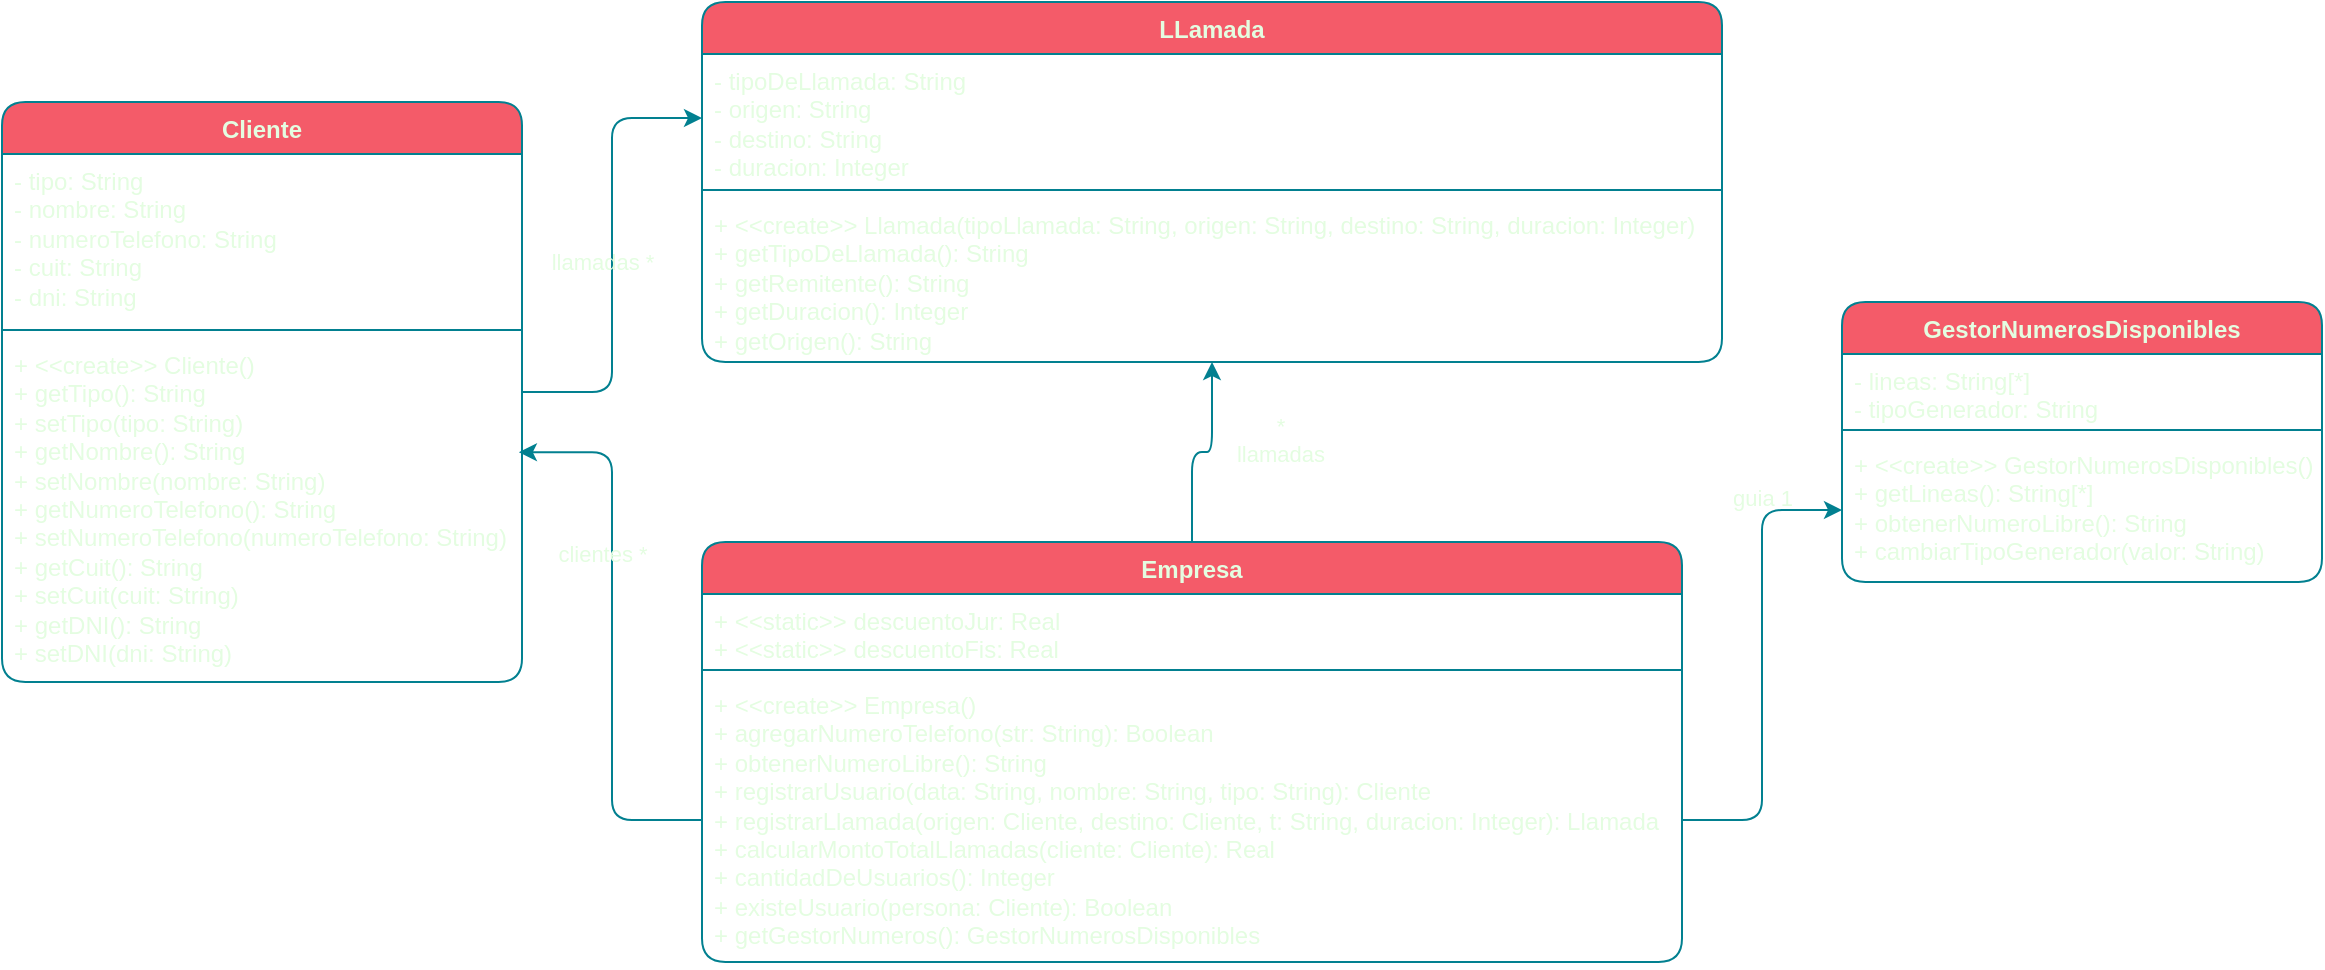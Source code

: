 <mxfile version="24.0.4" type="device">
  <diagram name="Página-1" id="Vc7K25QVhXNCTd2zwa-w">
    <mxGraphModel dx="1093" dy="678" grid="1" gridSize="10" guides="1" tooltips="1" connect="1" arrows="1" fold="1" page="1" pageScale="1" pageWidth="827" pageHeight="1169" math="0" shadow="0">
      <root>
        <mxCell id="0" />
        <mxCell id="1" parent="0" />
        <mxCell id="bUEpOwavOAWjI7adcyKG-37" style="edgeStyle=orthogonalEdgeStyle;rounded=1;orthogonalLoop=1;jettySize=auto;html=1;entryX=0;entryY=0.5;entryDx=0;entryDy=0;labelBackgroundColor=none;strokeColor=#028090;fontColor=default;" parent="1" source="bUEpOwavOAWjI7adcyKG-21" target="bUEpOwavOAWjI7adcyKG-34" edge="1">
          <mxGeometry relative="1" as="geometry" />
        </mxCell>
        <mxCell id="bUEpOwavOAWjI7adcyKG-38" value="llamadas *" style="edgeLabel;html=1;align=center;verticalAlign=middle;resizable=0;points=[];labelBackgroundColor=none;fontColor=#E4FDE1;rounded=1;" parent="bUEpOwavOAWjI7adcyKG-37" vertex="1" connectable="0">
          <mxGeometry x="0.455" relative="1" as="geometry">
            <mxPoint x="-5" y="55" as="offset" />
          </mxGeometry>
        </mxCell>
        <mxCell id="bUEpOwavOAWjI7adcyKG-21" value="Cliente" style="swimlane;fontStyle=1;align=center;verticalAlign=top;childLayout=stackLayout;horizontal=1;startSize=26;horizontalStack=0;resizeParent=1;resizeParentMax=0;resizeLast=0;collapsible=1;marginBottom=0;whiteSpace=wrap;html=1;labelBackgroundColor=none;fillColor=#F45B69;strokeColor=#028090;fontColor=#E4FDE1;rounded=1;" parent="1" vertex="1">
          <mxGeometry x="70" y="90" width="260" height="290" as="geometry" />
        </mxCell>
        <mxCell id="bUEpOwavOAWjI7adcyKG-22" value="- tipo: String&lt;div&gt;- nombre: String&lt;/div&gt;&lt;div&gt;- numeroTelefono: String&lt;/div&gt;&lt;div&gt;- cuit: String&lt;/div&gt;&lt;div&gt;- dni: String&lt;/div&gt;" style="text;strokeColor=none;fillColor=none;align=left;verticalAlign=top;spacingLeft=4;spacingRight=4;overflow=hidden;rotatable=0;points=[[0,0.5],[1,0.5]];portConstraint=eastwest;whiteSpace=wrap;html=1;labelBackgroundColor=none;fontColor=#E4FDE1;rounded=1;" parent="bUEpOwavOAWjI7adcyKG-21" vertex="1">
          <mxGeometry y="26" width="260" height="84" as="geometry" />
        </mxCell>
        <mxCell id="bUEpOwavOAWjI7adcyKG-23" value="" style="line;strokeWidth=1;fillColor=none;align=left;verticalAlign=middle;spacingTop=-1;spacingLeft=3;spacingRight=3;rotatable=0;labelPosition=right;points=[];portConstraint=eastwest;strokeColor=#028090;labelBackgroundColor=none;fontColor=#E4FDE1;rounded=1;" parent="bUEpOwavOAWjI7adcyKG-21" vertex="1">
          <mxGeometry y="110" width="260" height="8" as="geometry" />
        </mxCell>
        <mxCell id="bUEpOwavOAWjI7adcyKG-24" value="+ &amp;lt;&amp;lt;create&amp;gt;&amp;gt; Cliente()&lt;div&gt;+ getTipo(): String&lt;/div&gt;&lt;div&gt;+ setTipo(tipo: String)&lt;/div&gt;&lt;div&gt;+ getNombre(): String&lt;/div&gt;&lt;div&gt;&lt;span style=&quot;background-color: initial;&quot;&gt;+ setNombre(nombre: String)&lt;/span&gt;&lt;/div&gt;&lt;div&gt;+ getNumeroTelefono(): String&lt;/div&gt;&lt;div&gt;&lt;span style=&quot;background-color: initial;&quot;&gt;+ setNumeroTelefono(numeroTelefono: String)&lt;/span&gt;&lt;/div&gt;&lt;div&gt;+ getCuit(): String&lt;/div&gt;&lt;div&gt;&lt;span style=&quot;background-color: initial;&quot;&gt;+ setCuit(cuit: String)&lt;/span&gt;&lt;/div&gt;&lt;div&gt;+ getDNI(): String&lt;/div&gt;&lt;div&gt;&lt;span style=&quot;background-color: initial;&quot;&gt;+ setDNI(dni: String)&lt;/span&gt;&amp;nbsp;&lt;/div&gt;" style="text;strokeColor=none;fillColor=none;align=left;verticalAlign=top;spacingLeft=4;spacingRight=4;overflow=hidden;rotatable=0;points=[[0,0.5],[1,0.5]];portConstraint=eastwest;whiteSpace=wrap;html=1;labelBackgroundColor=none;fontColor=#E4FDE1;rounded=1;" parent="bUEpOwavOAWjI7adcyKG-21" vertex="1">
          <mxGeometry y="118" width="260" height="172" as="geometry" />
        </mxCell>
        <mxCell id="QxHfUo-zFuEqobTyTXvp-1" style="edgeStyle=orthogonalEdgeStyle;rounded=1;orthogonalLoop=1;jettySize=auto;html=1;labelBackgroundColor=none;strokeColor=#028090;fontColor=default;" edge="1" parent="1" source="bUEpOwavOAWjI7adcyKG-25" target="bUEpOwavOAWjI7adcyKG-33">
          <mxGeometry relative="1" as="geometry" />
        </mxCell>
        <mxCell id="QxHfUo-zFuEqobTyTXvp-2" value="&lt;div&gt;*&lt;/div&gt;llamadas" style="edgeLabel;html=1;align=center;verticalAlign=middle;resizable=0;points=[];labelBackgroundColor=none;fontColor=#E4FDE1;rounded=1;" vertex="1" connectable="0" parent="QxHfUo-zFuEqobTyTXvp-1">
          <mxGeometry x="0.22" y="1" relative="1" as="geometry">
            <mxPoint x="35" as="offset" />
          </mxGeometry>
        </mxCell>
        <mxCell id="bUEpOwavOAWjI7adcyKG-25" value="Empresa" style="swimlane;fontStyle=1;align=center;verticalAlign=top;childLayout=stackLayout;horizontal=1;startSize=26;horizontalStack=0;resizeParent=1;resizeParentMax=0;resizeLast=0;collapsible=1;marginBottom=0;whiteSpace=wrap;html=1;labelBackgroundColor=none;fillColor=#F45B69;strokeColor=#028090;fontColor=#E4FDE1;rounded=1;" parent="1" vertex="1">
          <mxGeometry x="420" y="310" width="490" height="210" as="geometry" />
        </mxCell>
        <mxCell id="bUEpOwavOAWjI7adcyKG-26" value="+ &amp;lt;&amp;lt;static&amp;gt;&amp;gt; descuentoJur: Real&lt;div&gt;+ &amp;lt;&amp;lt;static&amp;gt;&amp;gt; descuentoFis: Real&amp;nbsp;&lt;/div&gt;" style="text;strokeColor=none;fillColor=none;align=left;verticalAlign=top;spacingLeft=4;spacingRight=4;overflow=hidden;rotatable=0;points=[[0,0.5],[1,0.5]];portConstraint=eastwest;whiteSpace=wrap;html=1;labelBackgroundColor=none;fontColor=#E4FDE1;rounded=1;" parent="bUEpOwavOAWjI7adcyKG-25" vertex="1">
          <mxGeometry y="26" width="490" height="34" as="geometry" />
        </mxCell>
        <mxCell id="bUEpOwavOAWjI7adcyKG-27" value="" style="line;strokeWidth=1;fillColor=none;align=left;verticalAlign=middle;spacingTop=-1;spacingLeft=3;spacingRight=3;rotatable=0;labelPosition=right;points=[];portConstraint=eastwest;strokeColor=#028090;labelBackgroundColor=none;fontColor=#E4FDE1;rounded=1;" parent="bUEpOwavOAWjI7adcyKG-25" vertex="1">
          <mxGeometry y="60" width="490" height="8" as="geometry" />
        </mxCell>
        <mxCell id="bUEpOwavOAWjI7adcyKG-28" value="+ &amp;lt;&amp;lt;create&amp;gt;&amp;gt; Empresa()&lt;div&gt;+ agregarNumeroTelefono(str: String): Boolean&lt;/div&gt;&lt;div&gt;+ obtenerNumeroLibre(): String&lt;/div&gt;&lt;div&gt;+ registrarUsuario(data: String, nombre: String, tipo: String): Cliente&lt;/div&gt;&lt;div&gt;+ registrarLlamada(origen: Cliente, destino: Cliente, t: String, duracion: Integer): Llamada&lt;/div&gt;&lt;div&gt;+ calcularMontoTotalLlamadas(cliente: Cliente): Real&lt;/div&gt;&lt;div&gt;+ cantidadDeUsuarios(): Integer&lt;/div&gt;&lt;div&gt;+ existeUsuario(persona: Cliente): Boolean&lt;/div&gt;&lt;div&gt;+ getGestorNumeros(): GestorNumerosDisponibles&lt;/div&gt;&lt;div&gt;&lt;br&gt;&lt;/div&gt;" style="text;strokeColor=none;fillColor=none;align=left;verticalAlign=top;spacingLeft=4;spacingRight=4;overflow=hidden;rotatable=0;points=[[0,0.5],[1,0.5]];portConstraint=eastwest;whiteSpace=wrap;html=1;labelBackgroundColor=none;fontColor=#E4FDE1;rounded=1;" parent="bUEpOwavOAWjI7adcyKG-25" vertex="1">
          <mxGeometry y="68" width="490" height="142" as="geometry" />
        </mxCell>
        <mxCell id="bUEpOwavOAWjI7adcyKG-29" value="GestorNumerosDisponibles" style="swimlane;fontStyle=1;align=center;verticalAlign=top;childLayout=stackLayout;horizontal=1;startSize=26;horizontalStack=0;resizeParent=1;resizeParentMax=0;resizeLast=0;collapsible=1;marginBottom=0;whiteSpace=wrap;html=1;labelBackgroundColor=none;fillColor=#F45B69;strokeColor=#028090;fontColor=#E4FDE1;rounded=1;" parent="1" vertex="1">
          <mxGeometry x="990" y="190" width="240" height="140" as="geometry" />
        </mxCell>
        <mxCell id="bUEpOwavOAWjI7adcyKG-30" value="- lineas: String[*]&lt;div&gt;- tipoGenerador: String&lt;/div&gt;" style="text;strokeColor=none;fillColor=none;align=left;verticalAlign=top;spacingLeft=4;spacingRight=4;overflow=hidden;rotatable=0;points=[[0,0.5],[1,0.5]];portConstraint=eastwest;whiteSpace=wrap;html=1;labelBackgroundColor=none;fontColor=#E4FDE1;rounded=1;" parent="bUEpOwavOAWjI7adcyKG-29" vertex="1">
          <mxGeometry y="26" width="240" height="34" as="geometry" />
        </mxCell>
        <mxCell id="bUEpOwavOAWjI7adcyKG-31" value="" style="line;strokeWidth=1;fillColor=none;align=left;verticalAlign=middle;spacingTop=-1;spacingLeft=3;spacingRight=3;rotatable=0;labelPosition=right;points=[];portConstraint=eastwest;strokeColor=#028090;labelBackgroundColor=none;fontColor=#E4FDE1;rounded=1;" parent="bUEpOwavOAWjI7adcyKG-29" vertex="1">
          <mxGeometry y="60" width="240" height="8" as="geometry" />
        </mxCell>
        <mxCell id="bUEpOwavOAWjI7adcyKG-32" value="+ &amp;lt;&amp;lt;create&amp;gt;&amp;gt; GestorNumerosDisponibles()&lt;div&gt;+ getLineas(): String[*]&lt;/div&gt;&lt;div&gt;+ obtenerNumeroLibre(): String&lt;/div&gt;&lt;div&gt;+ cambiarTipoGenerador(valor: String)&lt;/div&gt;" style="text;strokeColor=none;fillColor=none;align=left;verticalAlign=top;spacingLeft=4;spacingRight=4;overflow=hidden;rotatable=0;points=[[0,0.5],[1,0.5]];portConstraint=eastwest;whiteSpace=wrap;html=1;labelBackgroundColor=none;fontColor=#E4FDE1;rounded=1;" parent="bUEpOwavOAWjI7adcyKG-29" vertex="1">
          <mxGeometry y="68" width="240" height="72" as="geometry" />
        </mxCell>
        <mxCell id="bUEpOwavOAWjI7adcyKG-33" value="LLamada" style="swimlane;fontStyle=1;align=center;verticalAlign=top;childLayout=stackLayout;horizontal=1;startSize=26;horizontalStack=0;resizeParent=1;resizeParentMax=0;resizeLast=0;collapsible=1;marginBottom=0;whiteSpace=wrap;html=1;labelBackgroundColor=none;fillColor=#F45B69;strokeColor=#028090;fontColor=#E4FDE1;rounded=1;" parent="1" vertex="1">
          <mxGeometry x="420" y="40" width="510" height="180" as="geometry" />
        </mxCell>
        <mxCell id="bUEpOwavOAWjI7adcyKG-34" value="- tipoDeLlamada: String&lt;div&gt;- origen: String&lt;/div&gt;&lt;div&gt;- destino: String&lt;/div&gt;&lt;div&gt;- duracion: Integer&lt;/div&gt;" style="text;strokeColor=none;fillColor=none;align=left;verticalAlign=top;spacingLeft=4;spacingRight=4;overflow=hidden;rotatable=0;points=[[0,0.5],[1,0.5]];portConstraint=eastwest;whiteSpace=wrap;html=1;labelBackgroundColor=none;fontColor=#E4FDE1;rounded=1;" parent="bUEpOwavOAWjI7adcyKG-33" vertex="1">
          <mxGeometry y="26" width="510" height="64" as="geometry" />
        </mxCell>
        <mxCell id="bUEpOwavOAWjI7adcyKG-35" value="" style="line;strokeWidth=1;fillColor=none;align=left;verticalAlign=middle;spacingTop=-1;spacingLeft=3;spacingRight=3;rotatable=0;labelPosition=right;points=[];portConstraint=eastwest;strokeColor=#028090;labelBackgroundColor=none;fontColor=#E4FDE1;rounded=1;" parent="bUEpOwavOAWjI7adcyKG-33" vertex="1">
          <mxGeometry y="90" width="510" height="8" as="geometry" />
        </mxCell>
        <mxCell id="bUEpOwavOAWjI7adcyKG-36" value="+ &amp;lt;&amp;lt;create&amp;gt;&amp;gt; Llamada(tipoLlamada: String, origen: String, destino: String, duracion: Integer)&lt;div&gt;+ getTipoDeLlamada(): String&lt;/div&gt;&lt;div&gt;+ getRemitente(): String&lt;/div&gt;&lt;div&gt;+ getDuracion(): Integer&lt;/div&gt;&lt;div&gt;+ getOrigen(): String&lt;/div&gt;" style="text;strokeColor=none;fillColor=none;align=left;verticalAlign=top;spacingLeft=4;spacingRight=4;overflow=hidden;rotatable=0;points=[[0,0.5],[1,0.5]];portConstraint=eastwest;whiteSpace=wrap;html=1;labelBackgroundColor=none;fontColor=#E4FDE1;rounded=1;" parent="bUEpOwavOAWjI7adcyKG-33" vertex="1">
          <mxGeometry y="98" width="510" height="82" as="geometry" />
        </mxCell>
        <mxCell id="bUEpOwavOAWjI7adcyKG-39" style="edgeStyle=orthogonalEdgeStyle;rounded=1;orthogonalLoop=1;jettySize=auto;html=1;entryX=0.994;entryY=0.332;entryDx=0;entryDy=0;entryPerimeter=0;labelBackgroundColor=none;strokeColor=#028090;fontColor=default;" parent="1" source="bUEpOwavOAWjI7adcyKG-28" target="bUEpOwavOAWjI7adcyKG-24" edge="1">
          <mxGeometry relative="1" as="geometry" />
        </mxCell>
        <mxCell id="bUEpOwavOAWjI7adcyKG-44" value="clientes *" style="edgeLabel;html=1;align=center;verticalAlign=middle;resizable=0;points=[];labelBackgroundColor=none;fontColor=#E4FDE1;rounded=1;" parent="bUEpOwavOAWjI7adcyKG-39" vertex="1" connectable="0">
          <mxGeometry x="0.16" y="3" relative="1" as="geometry">
            <mxPoint x="-2" y="-18" as="offset" />
          </mxGeometry>
        </mxCell>
        <mxCell id="bUEpOwavOAWjI7adcyKG-41" style="edgeStyle=orthogonalEdgeStyle;rounded=1;orthogonalLoop=1;jettySize=auto;html=1;entryX=0;entryY=0.5;entryDx=0;entryDy=0;labelBackgroundColor=none;strokeColor=#028090;fontColor=default;" parent="1" source="bUEpOwavOAWjI7adcyKG-28" target="bUEpOwavOAWjI7adcyKG-32" edge="1">
          <mxGeometry relative="1" as="geometry" />
        </mxCell>
        <mxCell id="bUEpOwavOAWjI7adcyKG-45" value="guia 1" style="edgeLabel;html=1;align=center;verticalAlign=middle;resizable=0;points=[];labelBackgroundColor=none;fontColor=#E4FDE1;rounded=1;" parent="bUEpOwavOAWjI7adcyKG-41" vertex="1" connectable="0">
          <mxGeometry x="0.37" y="-1" relative="1" as="geometry">
            <mxPoint x="-1" y="-40" as="offset" />
          </mxGeometry>
        </mxCell>
      </root>
    </mxGraphModel>
  </diagram>
</mxfile>
